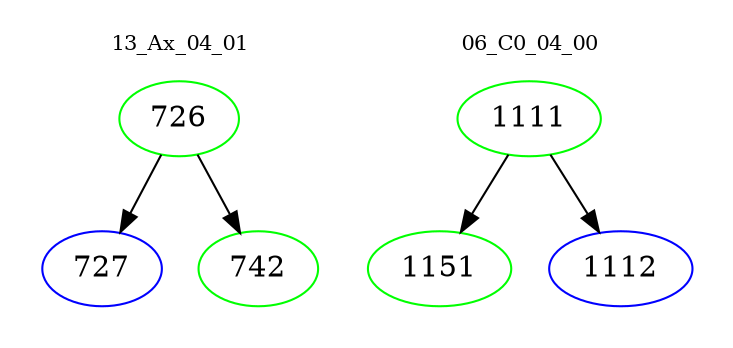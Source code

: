 digraph{
subgraph cluster_0 {
color = white
label = "13_Ax_04_01";
fontsize=10;
T0_726 [label="726", color="green"]
T0_726 -> T0_727 [color="black"]
T0_727 [label="727", color="blue"]
T0_726 -> T0_742 [color="black"]
T0_742 [label="742", color="green"]
}
subgraph cluster_1 {
color = white
label = "06_C0_04_00";
fontsize=10;
T1_1111 [label="1111", color="green"]
T1_1111 -> T1_1151 [color="black"]
T1_1151 [label="1151", color="green"]
T1_1111 -> T1_1112 [color="black"]
T1_1112 [label="1112", color="blue"]
}
}

